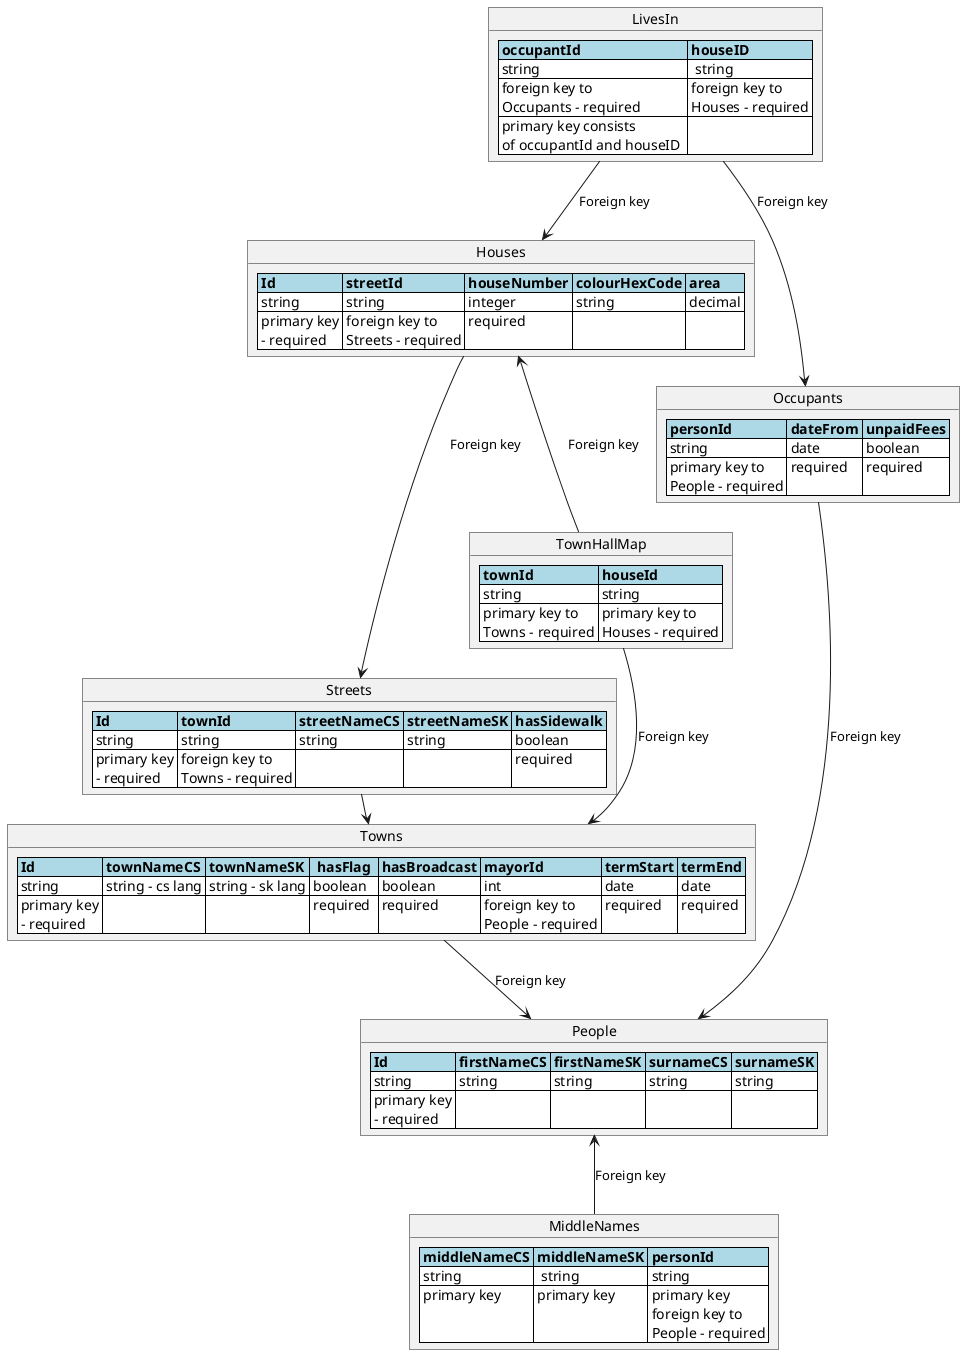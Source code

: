 @startuml townDiagram

hide circle

object Towns {
  <#lightblue,#black>|= Id |= townNameCS |= townNameSK |=  hasFlag  |= hasBroadcast |= mayorId |= termStart |= termEnd |
  <#white>| string | string - cs lang | string - sk lang | boolean | boolean | int | date | date |
  <#white>| primary key \n - required | | | required | required | foreign key to \n People - required | required | required |
}

object People {
  <#lightblue,#black>|= Id |= firstNameCS |= firstNameSK |= surnameCS |= surnameSK |
  <#white>| string | string | string | string | string |
  <#white>| primary key \n - required | | | | |
}

object LivesIn {
  <#lightblue,#black>|= occupantId |= houseID |
  <#white>| string |  string |
  <#white>| foreign key to \n Occupants - required | foreign key to \n Houses - required |
  <#white>| primary key consists \n of occupantId and houseID  | |
}

object MiddleNames {
  <#lightblue,#black>|= middleNameCS |= middleNameSK |= personId |
  <#white>| string |  string | string |
  <#white>| primary key  | primary key | primary key \n foreign key to \n People - required |
}
object Occupants {
  <#lightblue,#black>|= personId |= dateFrom |= unpaidFees |
  <#white>| string | date | boolean |
  <#white>| primary key to \n People - required | required | required |
}

object TownHallMap {
  <#lightblue,#black>|= townId |= houseId |
  <#white>| string | string |
  <#white>| primary key to \n Towns - required | primary key to \n Houses - required | date \n - required | boolean \n - required |
}

' TODO: the same problem with streetName and langs
object Streets {
  <#lightblue,#black>|= Id |= townId |= streetNameCS |= streetNameSK |= hasSidewalk |
  <#white>| string | string | string | string | boolean |
  <#white>| primary key \n - required | foreign key to \n Towns - required | | | required |
}

object Houses {
  <#lightblue,#black>|= Id |= streetId |= houseNumber |= colourHexCode |= area |
  <#white>| string | string | integer | string | decimal |
  <#white>| primary key \n - required | foreign key to \n Streets - required | required | | |
}

Occupants -d-> People : "Foreign key"
Houses -d-> Streets : "Foreign key"
Streets -> Towns : "Foreign key"
Towns -d-> People : "Foreign key"
MiddleNames -u-> People : "Foreign key"
TownHallMap --> Towns : "Foreign key"
TownHallMap -u-> Houses : "Foreign key"
LivesIn --> Occupants : "Foreign key"
LivesIn --> Houses : "Foreign key"





@enduml